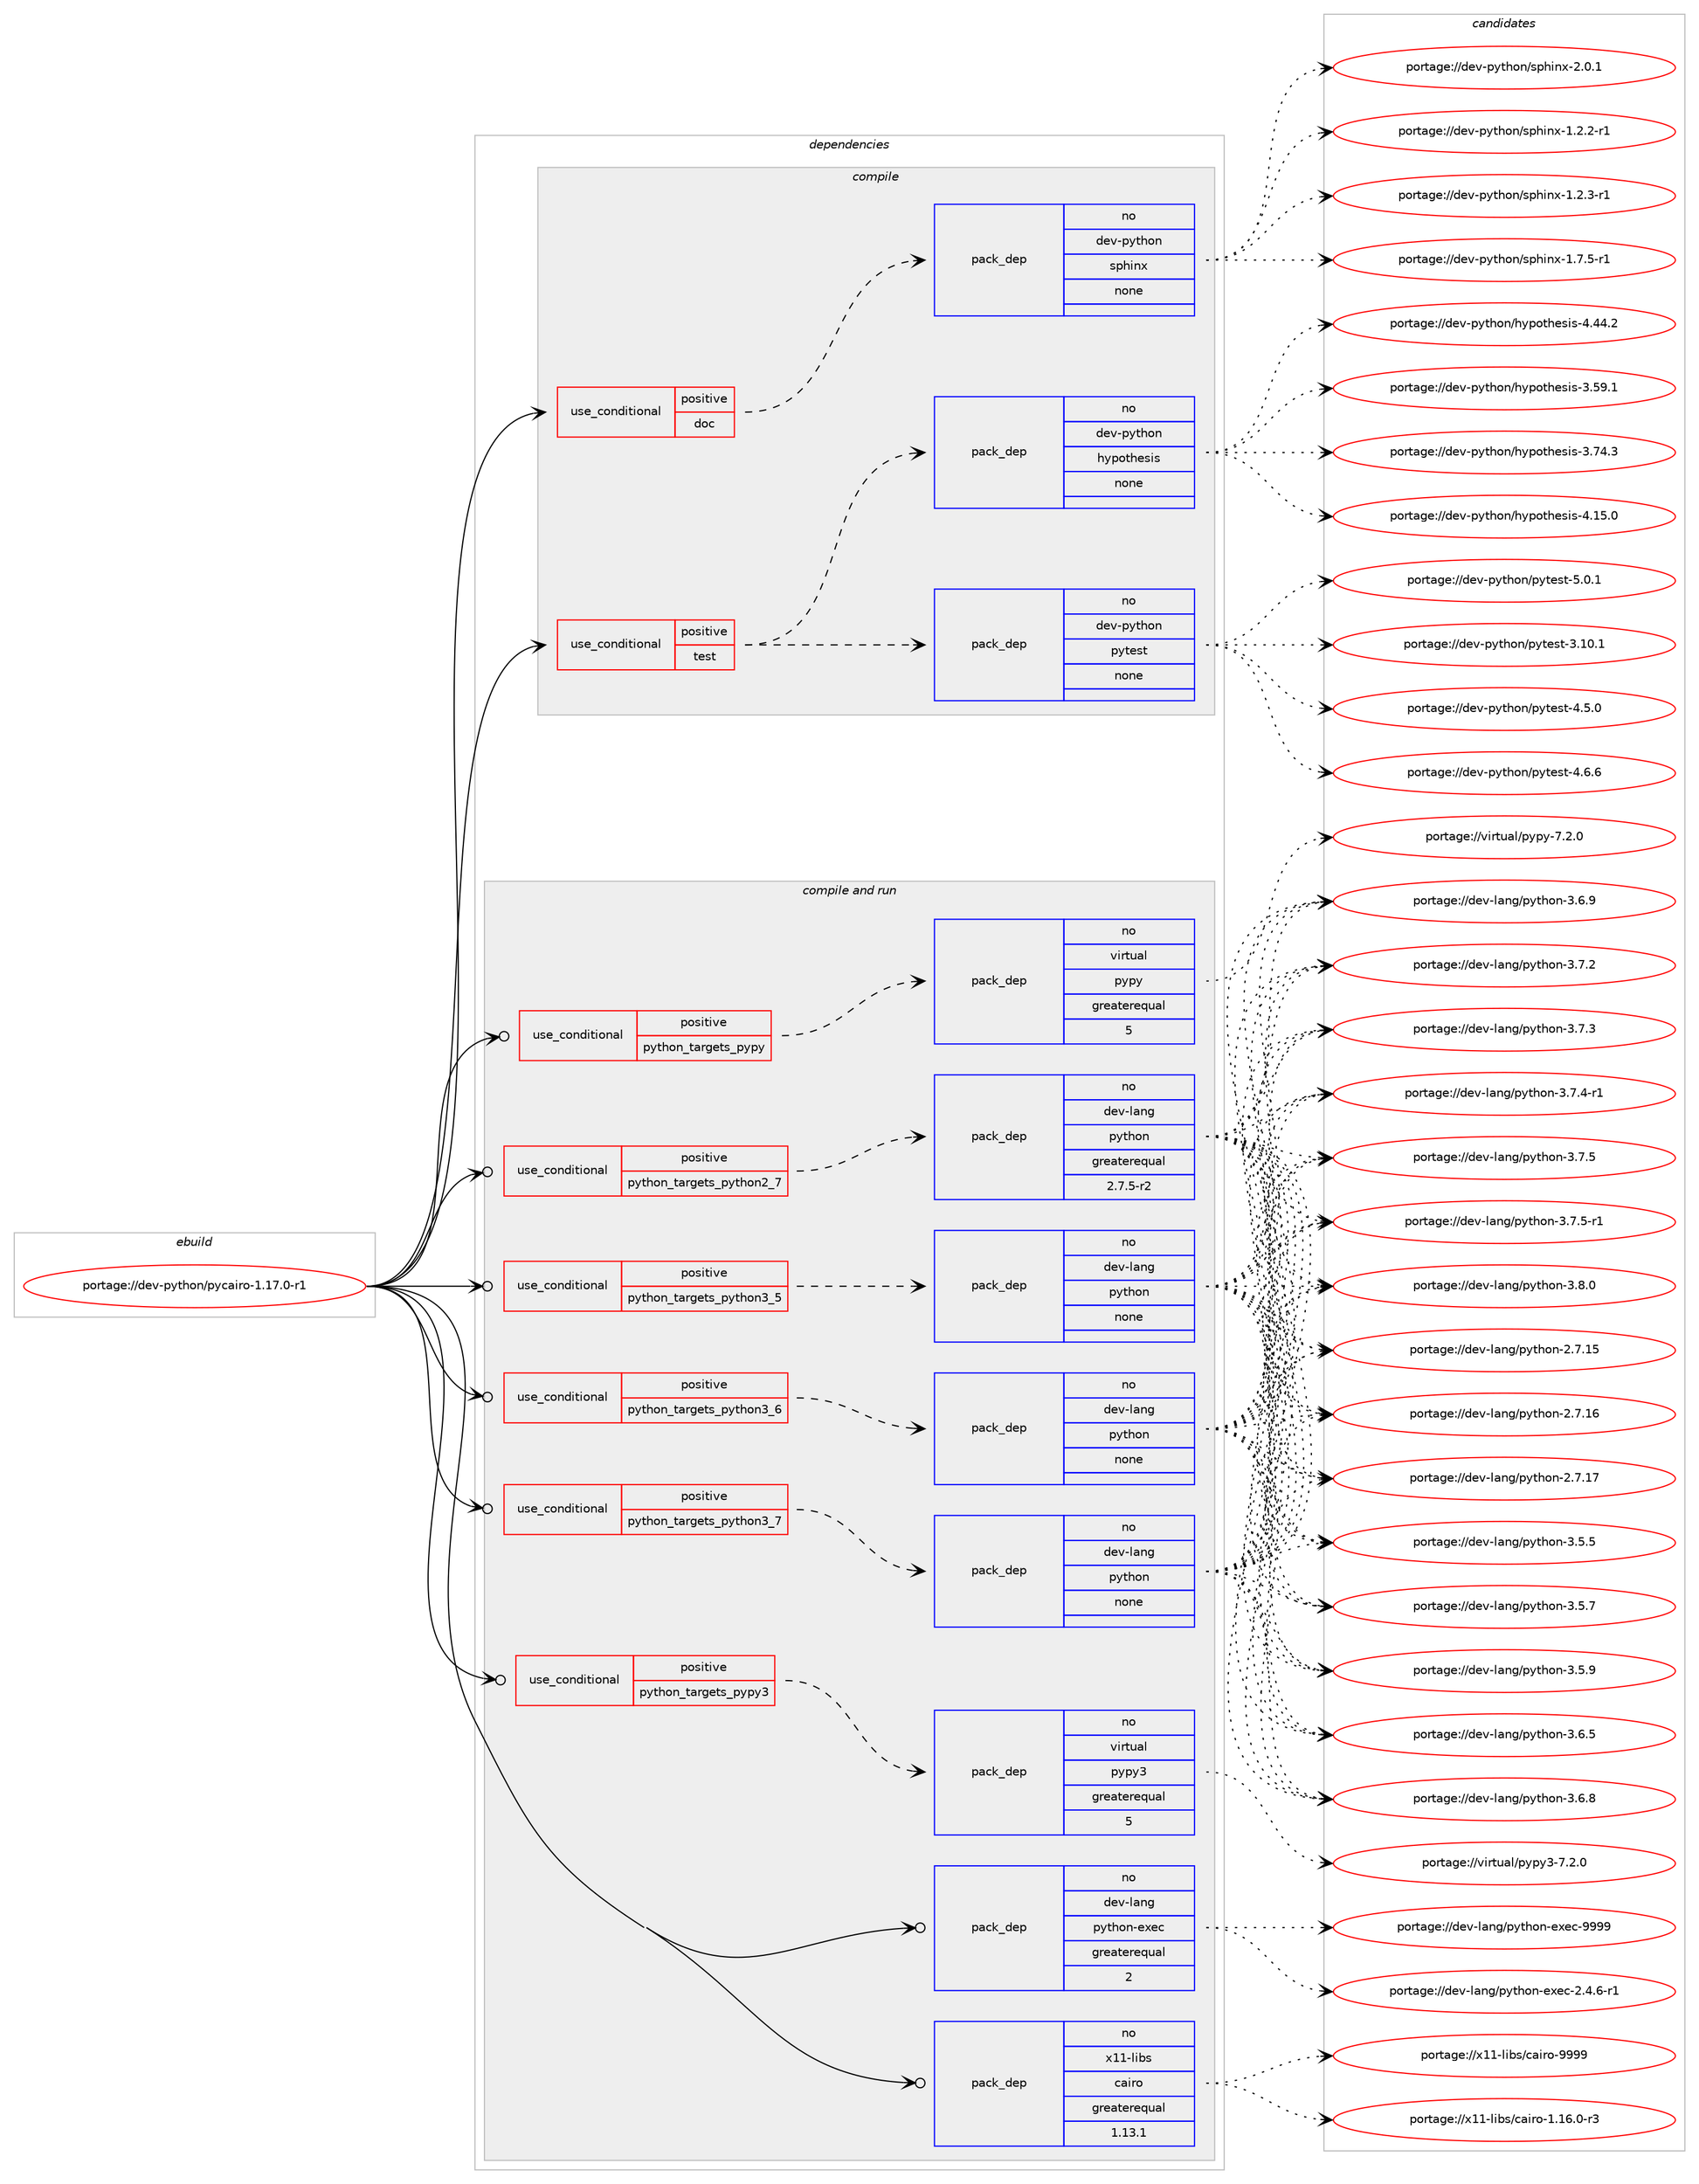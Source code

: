digraph prolog {

# *************
# Graph options
# *************

newrank=true;
concentrate=true;
compound=true;
graph [rankdir=LR,fontname=Helvetica,fontsize=10,ranksep=1.5];#, ranksep=2.5, nodesep=0.2];
edge  [arrowhead=vee];
node  [fontname=Helvetica,fontsize=10];

# **********
# The ebuild
# **********

subgraph cluster_leftcol {
color=gray;
rank=same;
label=<<i>ebuild</i>>;
id [label="portage://dev-python/pycairo-1.17.0-r1", color=red, width=4, href="../dev-python/pycairo-1.17.0-r1.svg"];
}

# ****************
# The dependencies
# ****************

subgraph cluster_midcol {
color=gray;
label=<<i>dependencies</i>>;
subgraph cluster_compile {
fillcolor="#eeeeee";
style=filled;
label=<<i>compile</i>>;
subgraph cond34688 {
dependency159414 [label=<<TABLE BORDER="0" CELLBORDER="1" CELLSPACING="0" CELLPADDING="4"><TR><TD ROWSPAN="3" CELLPADDING="10">use_conditional</TD></TR><TR><TD>positive</TD></TR><TR><TD>doc</TD></TR></TABLE>>, shape=none, color=red];
subgraph pack121363 {
dependency159415 [label=<<TABLE BORDER="0" CELLBORDER="1" CELLSPACING="0" CELLPADDING="4" WIDTH="220"><TR><TD ROWSPAN="6" CELLPADDING="30">pack_dep</TD></TR><TR><TD WIDTH="110">no</TD></TR><TR><TD>dev-python</TD></TR><TR><TD>sphinx</TD></TR><TR><TD>none</TD></TR><TR><TD></TD></TR></TABLE>>, shape=none, color=blue];
}
dependency159414:e -> dependency159415:w [weight=20,style="dashed",arrowhead="vee"];
}
id:e -> dependency159414:w [weight=20,style="solid",arrowhead="vee"];
subgraph cond34689 {
dependency159416 [label=<<TABLE BORDER="0" CELLBORDER="1" CELLSPACING="0" CELLPADDING="4"><TR><TD ROWSPAN="3" CELLPADDING="10">use_conditional</TD></TR><TR><TD>positive</TD></TR><TR><TD>test</TD></TR></TABLE>>, shape=none, color=red];
subgraph pack121364 {
dependency159417 [label=<<TABLE BORDER="0" CELLBORDER="1" CELLSPACING="0" CELLPADDING="4" WIDTH="220"><TR><TD ROWSPAN="6" CELLPADDING="30">pack_dep</TD></TR><TR><TD WIDTH="110">no</TD></TR><TR><TD>dev-python</TD></TR><TR><TD>pytest</TD></TR><TR><TD>none</TD></TR><TR><TD></TD></TR></TABLE>>, shape=none, color=blue];
}
dependency159416:e -> dependency159417:w [weight=20,style="dashed",arrowhead="vee"];
subgraph pack121365 {
dependency159418 [label=<<TABLE BORDER="0" CELLBORDER="1" CELLSPACING="0" CELLPADDING="4" WIDTH="220"><TR><TD ROWSPAN="6" CELLPADDING="30">pack_dep</TD></TR><TR><TD WIDTH="110">no</TD></TR><TR><TD>dev-python</TD></TR><TR><TD>hypothesis</TD></TR><TR><TD>none</TD></TR><TR><TD></TD></TR></TABLE>>, shape=none, color=blue];
}
dependency159416:e -> dependency159418:w [weight=20,style="dashed",arrowhead="vee"];
}
id:e -> dependency159416:w [weight=20,style="solid",arrowhead="vee"];
}
subgraph cluster_compileandrun {
fillcolor="#eeeeee";
style=filled;
label=<<i>compile and run</i>>;
subgraph cond34690 {
dependency159419 [label=<<TABLE BORDER="0" CELLBORDER="1" CELLSPACING="0" CELLPADDING="4"><TR><TD ROWSPAN="3" CELLPADDING="10">use_conditional</TD></TR><TR><TD>positive</TD></TR><TR><TD>python_targets_pypy</TD></TR></TABLE>>, shape=none, color=red];
subgraph pack121366 {
dependency159420 [label=<<TABLE BORDER="0" CELLBORDER="1" CELLSPACING="0" CELLPADDING="4" WIDTH="220"><TR><TD ROWSPAN="6" CELLPADDING="30">pack_dep</TD></TR><TR><TD WIDTH="110">no</TD></TR><TR><TD>virtual</TD></TR><TR><TD>pypy</TD></TR><TR><TD>greaterequal</TD></TR><TR><TD>5</TD></TR></TABLE>>, shape=none, color=blue];
}
dependency159419:e -> dependency159420:w [weight=20,style="dashed",arrowhead="vee"];
}
id:e -> dependency159419:w [weight=20,style="solid",arrowhead="odotvee"];
subgraph cond34691 {
dependency159421 [label=<<TABLE BORDER="0" CELLBORDER="1" CELLSPACING="0" CELLPADDING="4"><TR><TD ROWSPAN="3" CELLPADDING="10">use_conditional</TD></TR><TR><TD>positive</TD></TR><TR><TD>python_targets_pypy3</TD></TR></TABLE>>, shape=none, color=red];
subgraph pack121367 {
dependency159422 [label=<<TABLE BORDER="0" CELLBORDER="1" CELLSPACING="0" CELLPADDING="4" WIDTH="220"><TR><TD ROWSPAN="6" CELLPADDING="30">pack_dep</TD></TR><TR><TD WIDTH="110">no</TD></TR><TR><TD>virtual</TD></TR><TR><TD>pypy3</TD></TR><TR><TD>greaterequal</TD></TR><TR><TD>5</TD></TR></TABLE>>, shape=none, color=blue];
}
dependency159421:e -> dependency159422:w [weight=20,style="dashed",arrowhead="vee"];
}
id:e -> dependency159421:w [weight=20,style="solid",arrowhead="odotvee"];
subgraph cond34692 {
dependency159423 [label=<<TABLE BORDER="0" CELLBORDER="1" CELLSPACING="0" CELLPADDING="4"><TR><TD ROWSPAN="3" CELLPADDING="10">use_conditional</TD></TR><TR><TD>positive</TD></TR><TR><TD>python_targets_python2_7</TD></TR></TABLE>>, shape=none, color=red];
subgraph pack121368 {
dependency159424 [label=<<TABLE BORDER="0" CELLBORDER="1" CELLSPACING="0" CELLPADDING="4" WIDTH="220"><TR><TD ROWSPAN="6" CELLPADDING="30">pack_dep</TD></TR><TR><TD WIDTH="110">no</TD></TR><TR><TD>dev-lang</TD></TR><TR><TD>python</TD></TR><TR><TD>greaterequal</TD></TR><TR><TD>2.7.5-r2</TD></TR></TABLE>>, shape=none, color=blue];
}
dependency159423:e -> dependency159424:w [weight=20,style="dashed",arrowhead="vee"];
}
id:e -> dependency159423:w [weight=20,style="solid",arrowhead="odotvee"];
subgraph cond34693 {
dependency159425 [label=<<TABLE BORDER="0" CELLBORDER="1" CELLSPACING="0" CELLPADDING="4"><TR><TD ROWSPAN="3" CELLPADDING="10">use_conditional</TD></TR><TR><TD>positive</TD></TR><TR><TD>python_targets_python3_5</TD></TR></TABLE>>, shape=none, color=red];
subgraph pack121369 {
dependency159426 [label=<<TABLE BORDER="0" CELLBORDER="1" CELLSPACING="0" CELLPADDING="4" WIDTH="220"><TR><TD ROWSPAN="6" CELLPADDING="30">pack_dep</TD></TR><TR><TD WIDTH="110">no</TD></TR><TR><TD>dev-lang</TD></TR><TR><TD>python</TD></TR><TR><TD>none</TD></TR><TR><TD></TD></TR></TABLE>>, shape=none, color=blue];
}
dependency159425:e -> dependency159426:w [weight=20,style="dashed",arrowhead="vee"];
}
id:e -> dependency159425:w [weight=20,style="solid",arrowhead="odotvee"];
subgraph cond34694 {
dependency159427 [label=<<TABLE BORDER="0" CELLBORDER="1" CELLSPACING="0" CELLPADDING="4"><TR><TD ROWSPAN="3" CELLPADDING="10">use_conditional</TD></TR><TR><TD>positive</TD></TR><TR><TD>python_targets_python3_6</TD></TR></TABLE>>, shape=none, color=red];
subgraph pack121370 {
dependency159428 [label=<<TABLE BORDER="0" CELLBORDER="1" CELLSPACING="0" CELLPADDING="4" WIDTH="220"><TR><TD ROWSPAN="6" CELLPADDING="30">pack_dep</TD></TR><TR><TD WIDTH="110">no</TD></TR><TR><TD>dev-lang</TD></TR><TR><TD>python</TD></TR><TR><TD>none</TD></TR><TR><TD></TD></TR></TABLE>>, shape=none, color=blue];
}
dependency159427:e -> dependency159428:w [weight=20,style="dashed",arrowhead="vee"];
}
id:e -> dependency159427:w [weight=20,style="solid",arrowhead="odotvee"];
subgraph cond34695 {
dependency159429 [label=<<TABLE BORDER="0" CELLBORDER="1" CELLSPACING="0" CELLPADDING="4"><TR><TD ROWSPAN="3" CELLPADDING="10">use_conditional</TD></TR><TR><TD>positive</TD></TR><TR><TD>python_targets_python3_7</TD></TR></TABLE>>, shape=none, color=red];
subgraph pack121371 {
dependency159430 [label=<<TABLE BORDER="0" CELLBORDER="1" CELLSPACING="0" CELLPADDING="4" WIDTH="220"><TR><TD ROWSPAN="6" CELLPADDING="30">pack_dep</TD></TR><TR><TD WIDTH="110">no</TD></TR><TR><TD>dev-lang</TD></TR><TR><TD>python</TD></TR><TR><TD>none</TD></TR><TR><TD></TD></TR></TABLE>>, shape=none, color=blue];
}
dependency159429:e -> dependency159430:w [weight=20,style="dashed",arrowhead="vee"];
}
id:e -> dependency159429:w [weight=20,style="solid",arrowhead="odotvee"];
subgraph pack121372 {
dependency159431 [label=<<TABLE BORDER="0" CELLBORDER="1" CELLSPACING="0" CELLPADDING="4" WIDTH="220"><TR><TD ROWSPAN="6" CELLPADDING="30">pack_dep</TD></TR><TR><TD WIDTH="110">no</TD></TR><TR><TD>dev-lang</TD></TR><TR><TD>python-exec</TD></TR><TR><TD>greaterequal</TD></TR><TR><TD>2</TD></TR></TABLE>>, shape=none, color=blue];
}
id:e -> dependency159431:w [weight=20,style="solid",arrowhead="odotvee"];
subgraph pack121373 {
dependency159432 [label=<<TABLE BORDER="0" CELLBORDER="1" CELLSPACING="0" CELLPADDING="4" WIDTH="220"><TR><TD ROWSPAN="6" CELLPADDING="30">pack_dep</TD></TR><TR><TD WIDTH="110">no</TD></TR><TR><TD>x11-libs</TD></TR><TR><TD>cairo</TD></TR><TR><TD>greaterequal</TD></TR><TR><TD>1.13.1</TD></TR></TABLE>>, shape=none, color=blue];
}
id:e -> dependency159432:w [weight=20,style="solid",arrowhead="odotvee"];
}
subgraph cluster_run {
fillcolor="#eeeeee";
style=filled;
label=<<i>run</i>>;
}
}

# **************
# The candidates
# **************

subgraph cluster_choices {
rank=same;
color=gray;
label=<<i>candidates</i>>;

subgraph choice121363 {
color=black;
nodesep=1;
choiceportage10010111845112121116104111110471151121041051101204549465046504511449 [label="portage://dev-python/sphinx-1.2.2-r1", color=red, width=4,href="../dev-python/sphinx-1.2.2-r1.svg"];
choiceportage10010111845112121116104111110471151121041051101204549465046514511449 [label="portage://dev-python/sphinx-1.2.3-r1", color=red, width=4,href="../dev-python/sphinx-1.2.3-r1.svg"];
choiceportage10010111845112121116104111110471151121041051101204549465546534511449 [label="portage://dev-python/sphinx-1.7.5-r1", color=red, width=4,href="../dev-python/sphinx-1.7.5-r1.svg"];
choiceportage1001011184511212111610411111047115112104105110120455046484649 [label="portage://dev-python/sphinx-2.0.1", color=red, width=4,href="../dev-python/sphinx-2.0.1.svg"];
dependency159415:e -> choiceportage10010111845112121116104111110471151121041051101204549465046504511449:w [style=dotted,weight="100"];
dependency159415:e -> choiceportage10010111845112121116104111110471151121041051101204549465046514511449:w [style=dotted,weight="100"];
dependency159415:e -> choiceportage10010111845112121116104111110471151121041051101204549465546534511449:w [style=dotted,weight="100"];
dependency159415:e -> choiceportage1001011184511212111610411111047115112104105110120455046484649:w [style=dotted,weight="100"];
}
subgraph choice121364 {
color=black;
nodesep=1;
choiceportage100101118451121211161041111104711212111610111511645514649484649 [label="portage://dev-python/pytest-3.10.1", color=red, width=4,href="../dev-python/pytest-3.10.1.svg"];
choiceportage1001011184511212111610411111047112121116101115116455246534648 [label="portage://dev-python/pytest-4.5.0", color=red, width=4,href="../dev-python/pytest-4.5.0.svg"];
choiceportage1001011184511212111610411111047112121116101115116455246544654 [label="portage://dev-python/pytest-4.6.6", color=red, width=4,href="../dev-python/pytest-4.6.6.svg"];
choiceportage1001011184511212111610411111047112121116101115116455346484649 [label="portage://dev-python/pytest-5.0.1", color=red, width=4,href="../dev-python/pytest-5.0.1.svg"];
dependency159417:e -> choiceportage100101118451121211161041111104711212111610111511645514649484649:w [style=dotted,weight="100"];
dependency159417:e -> choiceportage1001011184511212111610411111047112121116101115116455246534648:w [style=dotted,weight="100"];
dependency159417:e -> choiceportage1001011184511212111610411111047112121116101115116455246544654:w [style=dotted,weight="100"];
dependency159417:e -> choiceportage1001011184511212111610411111047112121116101115116455346484649:w [style=dotted,weight="100"];
}
subgraph choice121365 {
color=black;
nodesep=1;
choiceportage100101118451121211161041111104710412111211111610410111510511545514653574649 [label="portage://dev-python/hypothesis-3.59.1", color=red, width=4,href="../dev-python/hypothesis-3.59.1.svg"];
choiceportage100101118451121211161041111104710412111211111610410111510511545514655524651 [label="portage://dev-python/hypothesis-3.74.3", color=red, width=4,href="../dev-python/hypothesis-3.74.3.svg"];
choiceportage100101118451121211161041111104710412111211111610410111510511545524649534648 [label="portage://dev-python/hypothesis-4.15.0", color=red, width=4,href="../dev-python/hypothesis-4.15.0.svg"];
choiceportage100101118451121211161041111104710412111211111610410111510511545524652524650 [label="portage://dev-python/hypothesis-4.44.2", color=red, width=4,href="../dev-python/hypothesis-4.44.2.svg"];
dependency159418:e -> choiceportage100101118451121211161041111104710412111211111610410111510511545514653574649:w [style=dotted,weight="100"];
dependency159418:e -> choiceportage100101118451121211161041111104710412111211111610410111510511545514655524651:w [style=dotted,weight="100"];
dependency159418:e -> choiceportage100101118451121211161041111104710412111211111610410111510511545524649534648:w [style=dotted,weight="100"];
dependency159418:e -> choiceportage100101118451121211161041111104710412111211111610410111510511545524652524650:w [style=dotted,weight="100"];
}
subgraph choice121366 {
color=black;
nodesep=1;
choiceportage1181051141161179710847112121112121455546504648 [label="portage://virtual/pypy-7.2.0", color=red, width=4,href="../virtual/pypy-7.2.0.svg"];
dependency159420:e -> choiceportage1181051141161179710847112121112121455546504648:w [style=dotted,weight="100"];
}
subgraph choice121367 {
color=black;
nodesep=1;
choiceportage118105114116117971084711212111212151455546504648 [label="portage://virtual/pypy3-7.2.0", color=red, width=4,href="../virtual/pypy3-7.2.0.svg"];
dependency159422:e -> choiceportage118105114116117971084711212111212151455546504648:w [style=dotted,weight="100"];
}
subgraph choice121368 {
color=black;
nodesep=1;
choiceportage10010111845108971101034711212111610411111045504655464953 [label="portage://dev-lang/python-2.7.15", color=red, width=4,href="../dev-lang/python-2.7.15.svg"];
choiceportage10010111845108971101034711212111610411111045504655464954 [label="portage://dev-lang/python-2.7.16", color=red, width=4,href="../dev-lang/python-2.7.16.svg"];
choiceportage10010111845108971101034711212111610411111045504655464955 [label="portage://dev-lang/python-2.7.17", color=red, width=4,href="../dev-lang/python-2.7.17.svg"];
choiceportage100101118451089711010347112121116104111110455146534653 [label="portage://dev-lang/python-3.5.5", color=red, width=4,href="../dev-lang/python-3.5.5.svg"];
choiceportage100101118451089711010347112121116104111110455146534655 [label="portage://dev-lang/python-3.5.7", color=red, width=4,href="../dev-lang/python-3.5.7.svg"];
choiceportage100101118451089711010347112121116104111110455146534657 [label="portage://dev-lang/python-3.5.9", color=red, width=4,href="../dev-lang/python-3.5.9.svg"];
choiceportage100101118451089711010347112121116104111110455146544653 [label="portage://dev-lang/python-3.6.5", color=red, width=4,href="../dev-lang/python-3.6.5.svg"];
choiceportage100101118451089711010347112121116104111110455146544656 [label="portage://dev-lang/python-3.6.8", color=red, width=4,href="../dev-lang/python-3.6.8.svg"];
choiceportage100101118451089711010347112121116104111110455146544657 [label="portage://dev-lang/python-3.6.9", color=red, width=4,href="../dev-lang/python-3.6.9.svg"];
choiceportage100101118451089711010347112121116104111110455146554650 [label="portage://dev-lang/python-3.7.2", color=red, width=4,href="../dev-lang/python-3.7.2.svg"];
choiceportage100101118451089711010347112121116104111110455146554651 [label="portage://dev-lang/python-3.7.3", color=red, width=4,href="../dev-lang/python-3.7.3.svg"];
choiceportage1001011184510897110103471121211161041111104551465546524511449 [label="portage://dev-lang/python-3.7.4-r1", color=red, width=4,href="../dev-lang/python-3.7.4-r1.svg"];
choiceportage100101118451089711010347112121116104111110455146554653 [label="portage://dev-lang/python-3.7.5", color=red, width=4,href="../dev-lang/python-3.7.5.svg"];
choiceportage1001011184510897110103471121211161041111104551465546534511449 [label="portage://dev-lang/python-3.7.5-r1", color=red, width=4,href="../dev-lang/python-3.7.5-r1.svg"];
choiceportage100101118451089711010347112121116104111110455146564648 [label="portage://dev-lang/python-3.8.0", color=red, width=4,href="../dev-lang/python-3.8.0.svg"];
dependency159424:e -> choiceportage10010111845108971101034711212111610411111045504655464953:w [style=dotted,weight="100"];
dependency159424:e -> choiceportage10010111845108971101034711212111610411111045504655464954:w [style=dotted,weight="100"];
dependency159424:e -> choiceportage10010111845108971101034711212111610411111045504655464955:w [style=dotted,weight="100"];
dependency159424:e -> choiceportage100101118451089711010347112121116104111110455146534653:w [style=dotted,weight="100"];
dependency159424:e -> choiceportage100101118451089711010347112121116104111110455146534655:w [style=dotted,weight="100"];
dependency159424:e -> choiceportage100101118451089711010347112121116104111110455146534657:w [style=dotted,weight="100"];
dependency159424:e -> choiceportage100101118451089711010347112121116104111110455146544653:w [style=dotted,weight="100"];
dependency159424:e -> choiceportage100101118451089711010347112121116104111110455146544656:w [style=dotted,weight="100"];
dependency159424:e -> choiceportage100101118451089711010347112121116104111110455146544657:w [style=dotted,weight="100"];
dependency159424:e -> choiceportage100101118451089711010347112121116104111110455146554650:w [style=dotted,weight="100"];
dependency159424:e -> choiceportage100101118451089711010347112121116104111110455146554651:w [style=dotted,weight="100"];
dependency159424:e -> choiceportage1001011184510897110103471121211161041111104551465546524511449:w [style=dotted,weight="100"];
dependency159424:e -> choiceportage100101118451089711010347112121116104111110455146554653:w [style=dotted,weight="100"];
dependency159424:e -> choiceportage1001011184510897110103471121211161041111104551465546534511449:w [style=dotted,weight="100"];
dependency159424:e -> choiceportage100101118451089711010347112121116104111110455146564648:w [style=dotted,weight="100"];
}
subgraph choice121369 {
color=black;
nodesep=1;
choiceportage10010111845108971101034711212111610411111045504655464953 [label="portage://dev-lang/python-2.7.15", color=red, width=4,href="../dev-lang/python-2.7.15.svg"];
choiceportage10010111845108971101034711212111610411111045504655464954 [label="portage://dev-lang/python-2.7.16", color=red, width=4,href="../dev-lang/python-2.7.16.svg"];
choiceportage10010111845108971101034711212111610411111045504655464955 [label="portage://dev-lang/python-2.7.17", color=red, width=4,href="../dev-lang/python-2.7.17.svg"];
choiceportage100101118451089711010347112121116104111110455146534653 [label="portage://dev-lang/python-3.5.5", color=red, width=4,href="../dev-lang/python-3.5.5.svg"];
choiceportage100101118451089711010347112121116104111110455146534655 [label="portage://dev-lang/python-3.5.7", color=red, width=4,href="../dev-lang/python-3.5.7.svg"];
choiceportage100101118451089711010347112121116104111110455146534657 [label="portage://dev-lang/python-3.5.9", color=red, width=4,href="../dev-lang/python-3.5.9.svg"];
choiceportage100101118451089711010347112121116104111110455146544653 [label="portage://dev-lang/python-3.6.5", color=red, width=4,href="../dev-lang/python-3.6.5.svg"];
choiceportage100101118451089711010347112121116104111110455146544656 [label="portage://dev-lang/python-3.6.8", color=red, width=4,href="../dev-lang/python-3.6.8.svg"];
choiceportage100101118451089711010347112121116104111110455146544657 [label="portage://dev-lang/python-3.6.9", color=red, width=4,href="../dev-lang/python-3.6.9.svg"];
choiceportage100101118451089711010347112121116104111110455146554650 [label="portage://dev-lang/python-3.7.2", color=red, width=4,href="../dev-lang/python-3.7.2.svg"];
choiceportage100101118451089711010347112121116104111110455146554651 [label="portage://dev-lang/python-3.7.3", color=red, width=4,href="../dev-lang/python-3.7.3.svg"];
choiceportage1001011184510897110103471121211161041111104551465546524511449 [label="portage://dev-lang/python-3.7.4-r1", color=red, width=4,href="../dev-lang/python-3.7.4-r1.svg"];
choiceportage100101118451089711010347112121116104111110455146554653 [label="portage://dev-lang/python-3.7.5", color=red, width=4,href="../dev-lang/python-3.7.5.svg"];
choiceportage1001011184510897110103471121211161041111104551465546534511449 [label="portage://dev-lang/python-3.7.5-r1", color=red, width=4,href="../dev-lang/python-3.7.5-r1.svg"];
choiceportage100101118451089711010347112121116104111110455146564648 [label="portage://dev-lang/python-3.8.0", color=red, width=4,href="../dev-lang/python-3.8.0.svg"];
dependency159426:e -> choiceportage10010111845108971101034711212111610411111045504655464953:w [style=dotted,weight="100"];
dependency159426:e -> choiceportage10010111845108971101034711212111610411111045504655464954:w [style=dotted,weight="100"];
dependency159426:e -> choiceportage10010111845108971101034711212111610411111045504655464955:w [style=dotted,weight="100"];
dependency159426:e -> choiceportage100101118451089711010347112121116104111110455146534653:w [style=dotted,weight="100"];
dependency159426:e -> choiceportage100101118451089711010347112121116104111110455146534655:w [style=dotted,weight="100"];
dependency159426:e -> choiceportage100101118451089711010347112121116104111110455146534657:w [style=dotted,weight="100"];
dependency159426:e -> choiceportage100101118451089711010347112121116104111110455146544653:w [style=dotted,weight="100"];
dependency159426:e -> choiceportage100101118451089711010347112121116104111110455146544656:w [style=dotted,weight="100"];
dependency159426:e -> choiceportage100101118451089711010347112121116104111110455146544657:w [style=dotted,weight="100"];
dependency159426:e -> choiceportage100101118451089711010347112121116104111110455146554650:w [style=dotted,weight="100"];
dependency159426:e -> choiceportage100101118451089711010347112121116104111110455146554651:w [style=dotted,weight="100"];
dependency159426:e -> choiceportage1001011184510897110103471121211161041111104551465546524511449:w [style=dotted,weight="100"];
dependency159426:e -> choiceportage100101118451089711010347112121116104111110455146554653:w [style=dotted,weight="100"];
dependency159426:e -> choiceportage1001011184510897110103471121211161041111104551465546534511449:w [style=dotted,weight="100"];
dependency159426:e -> choiceportage100101118451089711010347112121116104111110455146564648:w [style=dotted,weight="100"];
}
subgraph choice121370 {
color=black;
nodesep=1;
choiceportage10010111845108971101034711212111610411111045504655464953 [label="portage://dev-lang/python-2.7.15", color=red, width=4,href="../dev-lang/python-2.7.15.svg"];
choiceportage10010111845108971101034711212111610411111045504655464954 [label="portage://dev-lang/python-2.7.16", color=red, width=4,href="../dev-lang/python-2.7.16.svg"];
choiceportage10010111845108971101034711212111610411111045504655464955 [label="portage://dev-lang/python-2.7.17", color=red, width=4,href="../dev-lang/python-2.7.17.svg"];
choiceportage100101118451089711010347112121116104111110455146534653 [label="portage://dev-lang/python-3.5.5", color=red, width=4,href="../dev-lang/python-3.5.5.svg"];
choiceportage100101118451089711010347112121116104111110455146534655 [label="portage://dev-lang/python-3.5.7", color=red, width=4,href="../dev-lang/python-3.5.7.svg"];
choiceportage100101118451089711010347112121116104111110455146534657 [label="portage://dev-lang/python-3.5.9", color=red, width=4,href="../dev-lang/python-3.5.9.svg"];
choiceportage100101118451089711010347112121116104111110455146544653 [label="portage://dev-lang/python-3.6.5", color=red, width=4,href="../dev-lang/python-3.6.5.svg"];
choiceportage100101118451089711010347112121116104111110455146544656 [label="portage://dev-lang/python-3.6.8", color=red, width=4,href="../dev-lang/python-3.6.8.svg"];
choiceportage100101118451089711010347112121116104111110455146544657 [label="portage://dev-lang/python-3.6.9", color=red, width=4,href="../dev-lang/python-3.6.9.svg"];
choiceportage100101118451089711010347112121116104111110455146554650 [label="portage://dev-lang/python-3.7.2", color=red, width=4,href="../dev-lang/python-3.7.2.svg"];
choiceportage100101118451089711010347112121116104111110455146554651 [label="portage://dev-lang/python-3.7.3", color=red, width=4,href="../dev-lang/python-3.7.3.svg"];
choiceportage1001011184510897110103471121211161041111104551465546524511449 [label="portage://dev-lang/python-3.7.4-r1", color=red, width=4,href="../dev-lang/python-3.7.4-r1.svg"];
choiceportage100101118451089711010347112121116104111110455146554653 [label="portage://dev-lang/python-3.7.5", color=red, width=4,href="../dev-lang/python-3.7.5.svg"];
choiceportage1001011184510897110103471121211161041111104551465546534511449 [label="portage://dev-lang/python-3.7.5-r1", color=red, width=4,href="../dev-lang/python-3.7.5-r1.svg"];
choiceportage100101118451089711010347112121116104111110455146564648 [label="portage://dev-lang/python-3.8.0", color=red, width=4,href="../dev-lang/python-3.8.0.svg"];
dependency159428:e -> choiceportage10010111845108971101034711212111610411111045504655464953:w [style=dotted,weight="100"];
dependency159428:e -> choiceportage10010111845108971101034711212111610411111045504655464954:w [style=dotted,weight="100"];
dependency159428:e -> choiceportage10010111845108971101034711212111610411111045504655464955:w [style=dotted,weight="100"];
dependency159428:e -> choiceportage100101118451089711010347112121116104111110455146534653:w [style=dotted,weight="100"];
dependency159428:e -> choiceportage100101118451089711010347112121116104111110455146534655:w [style=dotted,weight="100"];
dependency159428:e -> choiceportage100101118451089711010347112121116104111110455146534657:w [style=dotted,weight="100"];
dependency159428:e -> choiceportage100101118451089711010347112121116104111110455146544653:w [style=dotted,weight="100"];
dependency159428:e -> choiceportage100101118451089711010347112121116104111110455146544656:w [style=dotted,weight="100"];
dependency159428:e -> choiceportage100101118451089711010347112121116104111110455146544657:w [style=dotted,weight="100"];
dependency159428:e -> choiceportage100101118451089711010347112121116104111110455146554650:w [style=dotted,weight="100"];
dependency159428:e -> choiceportage100101118451089711010347112121116104111110455146554651:w [style=dotted,weight="100"];
dependency159428:e -> choiceportage1001011184510897110103471121211161041111104551465546524511449:w [style=dotted,weight="100"];
dependency159428:e -> choiceportage100101118451089711010347112121116104111110455146554653:w [style=dotted,weight="100"];
dependency159428:e -> choiceportage1001011184510897110103471121211161041111104551465546534511449:w [style=dotted,weight="100"];
dependency159428:e -> choiceportage100101118451089711010347112121116104111110455146564648:w [style=dotted,weight="100"];
}
subgraph choice121371 {
color=black;
nodesep=1;
choiceportage10010111845108971101034711212111610411111045504655464953 [label="portage://dev-lang/python-2.7.15", color=red, width=4,href="../dev-lang/python-2.7.15.svg"];
choiceportage10010111845108971101034711212111610411111045504655464954 [label="portage://dev-lang/python-2.7.16", color=red, width=4,href="../dev-lang/python-2.7.16.svg"];
choiceportage10010111845108971101034711212111610411111045504655464955 [label="portage://dev-lang/python-2.7.17", color=red, width=4,href="../dev-lang/python-2.7.17.svg"];
choiceportage100101118451089711010347112121116104111110455146534653 [label="portage://dev-lang/python-3.5.5", color=red, width=4,href="../dev-lang/python-3.5.5.svg"];
choiceportage100101118451089711010347112121116104111110455146534655 [label="portage://dev-lang/python-3.5.7", color=red, width=4,href="../dev-lang/python-3.5.7.svg"];
choiceportage100101118451089711010347112121116104111110455146534657 [label="portage://dev-lang/python-3.5.9", color=red, width=4,href="../dev-lang/python-3.5.9.svg"];
choiceportage100101118451089711010347112121116104111110455146544653 [label="portage://dev-lang/python-3.6.5", color=red, width=4,href="../dev-lang/python-3.6.5.svg"];
choiceportage100101118451089711010347112121116104111110455146544656 [label="portage://dev-lang/python-3.6.8", color=red, width=4,href="../dev-lang/python-3.6.8.svg"];
choiceportage100101118451089711010347112121116104111110455146544657 [label="portage://dev-lang/python-3.6.9", color=red, width=4,href="../dev-lang/python-3.6.9.svg"];
choiceportage100101118451089711010347112121116104111110455146554650 [label="portage://dev-lang/python-3.7.2", color=red, width=4,href="../dev-lang/python-3.7.2.svg"];
choiceportage100101118451089711010347112121116104111110455146554651 [label="portage://dev-lang/python-3.7.3", color=red, width=4,href="../dev-lang/python-3.7.3.svg"];
choiceportage1001011184510897110103471121211161041111104551465546524511449 [label="portage://dev-lang/python-3.7.4-r1", color=red, width=4,href="../dev-lang/python-3.7.4-r1.svg"];
choiceportage100101118451089711010347112121116104111110455146554653 [label="portage://dev-lang/python-3.7.5", color=red, width=4,href="../dev-lang/python-3.7.5.svg"];
choiceportage1001011184510897110103471121211161041111104551465546534511449 [label="portage://dev-lang/python-3.7.5-r1", color=red, width=4,href="../dev-lang/python-3.7.5-r1.svg"];
choiceportage100101118451089711010347112121116104111110455146564648 [label="portage://dev-lang/python-3.8.0", color=red, width=4,href="../dev-lang/python-3.8.0.svg"];
dependency159430:e -> choiceportage10010111845108971101034711212111610411111045504655464953:w [style=dotted,weight="100"];
dependency159430:e -> choiceportage10010111845108971101034711212111610411111045504655464954:w [style=dotted,weight="100"];
dependency159430:e -> choiceportage10010111845108971101034711212111610411111045504655464955:w [style=dotted,weight="100"];
dependency159430:e -> choiceportage100101118451089711010347112121116104111110455146534653:w [style=dotted,weight="100"];
dependency159430:e -> choiceportage100101118451089711010347112121116104111110455146534655:w [style=dotted,weight="100"];
dependency159430:e -> choiceportage100101118451089711010347112121116104111110455146534657:w [style=dotted,weight="100"];
dependency159430:e -> choiceportage100101118451089711010347112121116104111110455146544653:w [style=dotted,weight="100"];
dependency159430:e -> choiceportage100101118451089711010347112121116104111110455146544656:w [style=dotted,weight="100"];
dependency159430:e -> choiceportage100101118451089711010347112121116104111110455146544657:w [style=dotted,weight="100"];
dependency159430:e -> choiceportage100101118451089711010347112121116104111110455146554650:w [style=dotted,weight="100"];
dependency159430:e -> choiceportage100101118451089711010347112121116104111110455146554651:w [style=dotted,weight="100"];
dependency159430:e -> choiceportage1001011184510897110103471121211161041111104551465546524511449:w [style=dotted,weight="100"];
dependency159430:e -> choiceportage100101118451089711010347112121116104111110455146554653:w [style=dotted,weight="100"];
dependency159430:e -> choiceportage1001011184510897110103471121211161041111104551465546534511449:w [style=dotted,weight="100"];
dependency159430:e -> choiceportage100101118451089711010347112121116104111110455146564648:w [style=dotted,weight="100"];
}
subgraph choice121372 {
color=black;
nodesep=1;
choiceportage10010111845108971101034711212111610411111045101120101994550465246544511449 [label="portage://dev-lang/python-exec-2.4.6-r1", color=red, width=4,href="../dev-lang/python-exec-2.4.6-r1.svg"];
choiceportage10010111845108971101034711212111610411111045101120101994557575757 [label="portage://dev-lang/python-exec-9999", color=red, width=4,href="../dev-lang/python-exec-9999.svg"];
dependency159431:e -> choiceportage10010111845108971101034711212111610411111045101120101994550465246544511449:w [style=dotted,weight="100"];
dependency159431:e -> choiceportage10010111845108971101034711212111610411111045101120101994557575757:w [style=dotted,weight="100"];
}
subgraph choice121373 {
color=black;
nodesep=1;
choiceportage12049494510810598115479997105114111454946495446484511451 [label="portage://x11-libs/cairo-1.16.0-r3", color=red, width=4,href="../x11-libs/cairo-1.16.0-r3.svg"];
choiceportage120494945108105981154799971051141114557575757 [label="portage://x11-libs/cairo-9999", color=red, width=4,href="../x11-libs/cairo-9999.svg"];
dependency159432:e -> choiceportage12049494510810598115479997105114111454946495446484511451:w [style=dotted,weight="100"];
dependency159432:e -> choiceportage120494945108105981154799971051141114557575757:w [style=dotted,weight="100"];
}
}

}
